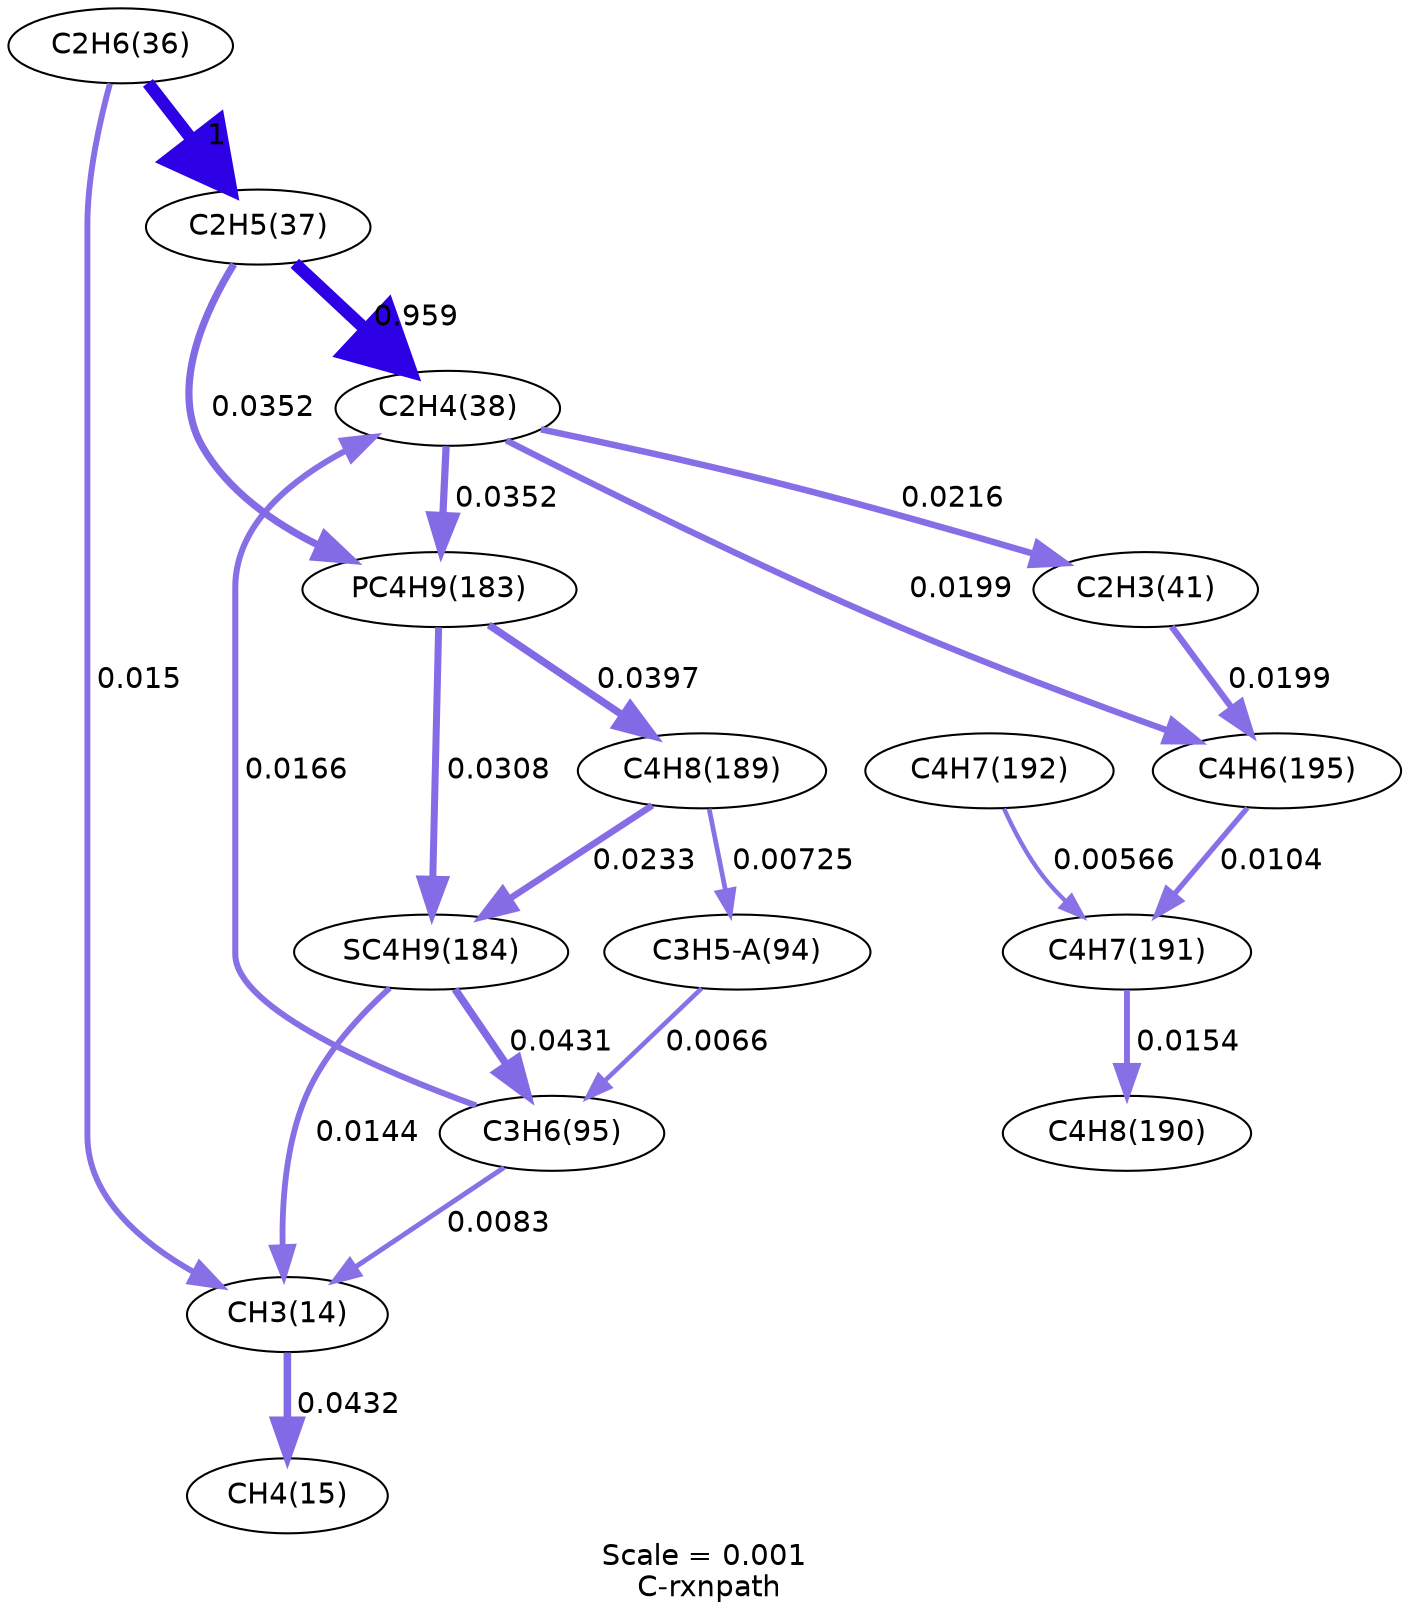 digraph reaction_paths {
center=1;
s5 -> s6[fontname="Helvetica", penwidth=3.63, arrowsize=1.81, color="0.7, 0.543, 0.9"
, label=" 0.0432"];
s7 -> s5[fontname="Helvetica", penwidth=2.83, arrowsize=1.41, color="0.7, 0.515, 0.9"
, label=" 0.015"];
s15 -> s5[fontname="Helvetica", penwidth=2.38, arrowsize=1.19, color="0.7, 0.508, 0.9"
, label=" 0.0083"];
s22 -> s5[fontname="Helvetica", penwidth=2.8, arrowsize=1.4, color="0.7, 0.514, 0.9"
, label=" 0.0144"];
s8 -> s9[fontname="Helvetica", penwidth=5.97, arrowsize=2.98, color="0.7, 1.46, 0.9"
, label=" 0.959"];
s7 -> s8[fontname="Helvetica", penwidth=6, arrowsize=3, color="0.7, 1.5, 0.9"
, label=" 1"];
s8 -> s21[fontname="Helvetica", penwidth=3.47, arrowsize=1.74, color="0.7, 0.535, 0.9"
, label=" 0.0352"];
s15 -> s9[fontname="Helvetica", penwidth=2.91, arrowsize=1.45, color="0.7, 0.517, 0.9"
, label=" 0.0166"];
s9 -> s21[fontname="Helvetica", penwidth=3.47, arrowsize=1.74, color="0.7, 0.535, 0.9"
, label=" 0.0352"];
s9 -> s28[fontname="Helvetica", penwidth=3.04, arrowsize=1.52, color="0.7, 0.52, 0.9"
, label=" 0.0199"];
s9 -> s10[fontname="Helvetica", penwidth=3.11, arrowsize=1.55, color="0.7, 0.522, 0.9"
, label=" 0.0216"];
s14 -> s15[fontname="Helvetica", penwidth=2.21, arrowsize=1.1, color="0.7, 0.507, 0.9"
, label=" 0.0066"];
s22 -> s15[fontname="Helvetica", penwidth=3.63, arrowsize=1.81, color="0.7, 0.543, 0.9"
, label=" 0.0431"];
s23 -> s14[fontname="Helvetica", penwidth=2.28, arrowsize=1.14, color="0.7, 0.507, 0.9"
, label=" 0.00725"];
s21 -> s22[fontname="Helvetica", penwidth=3.37, arrowsize=1.69, color="0.7, 0.531, 0.9"
, label=" 0.0308"];
s21 -> s23[fontname="Helvetica", penwidth=3.56, arrowsize=1.78, color="0.7, 0.54, 0.9"
, label=" 0.0397"];
s23 -> s22[fontname="Helvetica", penwidth=3.16, arrowsize=1.58, color="0.7, 0.523, 0.9"
, label=" 0.0233"];
s28 -> s25[fontname="Helvetica", penwidth=2.55, arrowsize=1.28, color="0.7, 0.51, 0.9"
, label=" 0.0104"];
s25 -> s24[fontname="Helvetica", penwidth=2.85, arrowsize=1.42, color="0.7, 0.515, 0.9"
, label=" 0.0154"];
s26 -> s25[fontname="Helvetica", penwidth=2.09, arrowsize=1.05, color="0.7, 0.506, 0.9"
, label=" 0.00566"];
s10 -> s28[fontname="Helvetica", penwidth=3.04, arrowsize=1.52, color="0.7, 0.52, 0.9"
, label=" 0.0199"];
s5 [ fontname="Helvetica", label="CH3(14)"];
s6 [ fontname="Helvetica", label="CH4(15)"];
s7 [ fontname="Helvetica", label="C2H6(36)"];
s8 [ fontname="Helvetica", label="C2H5(37)"];
s9 [ fontname="Helvetica", label="C2H4(38)"];
s10 [ fontname="Helvetica", label="C2H3(41)"];
s14 [ fontname="Helvetica", label="C3H5-A(94)"];
s15 [ fontname="Helvetica", label="C3H6(95)"];
s21 [ fontname="Helvetica", label="PC4H9(183)"];
s22 [ fontname="Helvetica", label="SC4H9(184)"];
s23 [ fontname="Helvetica", label="C4H8(189)"];
s24 [ fontname="Helvetica", label="C4H8(190)"];
s25 [ fontname="Helvetica", label="C4H7(191)"];
s26 [ fontname="Helvetica", label="C4H7(192)"];
s28 [ fontname="Helvetica", label="C4H6(195)"];
 label = "Scale = 0.001\l C-rxnpath";
 fontname = "Helvetica";
}
